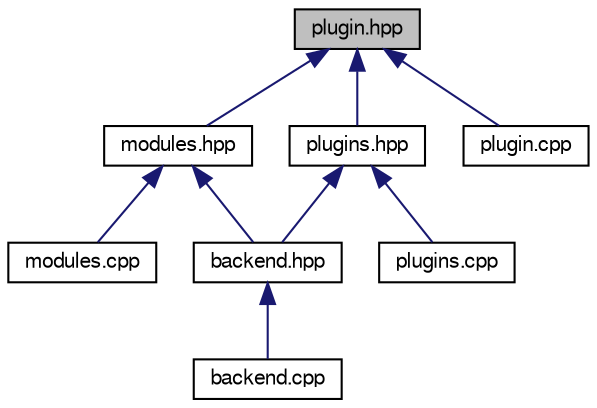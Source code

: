 digraph "plugin.hpp"
{
  edge [fontname="FreeSans",fontsize="10",labelfontname="FreeSans",labelfontsize="10"];
  node [fontname="FreeSans",fontsize="10",shape=record];
  Node1 [label="plugin.hpp",height=0.2,width=0.4,color="black", fillcolor="grey75", style="filled" fontcolor="black"];
  Node1 -> Node2 [dir="back",color="midnightblue",fontsize="10",style="solid",fontname="FreeSans"];
  Node2 [label="modules.hpp",height=0.2,width=0.4,color="black", fillcolor="white", style="filled",URL="$modules_8hpp.html",tooltip="Allows to load plugins."];
  Node2 -> Node3 [dir="back",color="midnightblue",fontsize="10",style="solid",fontname="FreeSans"];
  Node3 [label="backend.hpp",height=0.2,width=0.4,color="black", fillcolor="white", style="filled",URL="$backend_8hpp.html",tooltip="Implements a way to build and deal with a backend."];
  Node3 -> Node4 [dir="back",color="midnightblue",fontsize="10",style="solid",fontname="FreeSans"];
  Node4 [label="backend.cpp",height=0.2,width=0.4,color="black", fillcolor="white", style="filled",URL="$src_2backend_8cpp.html",tooltip="Implementation of backend."];
  Node2 -> Node5 [dir="back",color="midnightblue",fontsize="10",style="solid",fontname="FreeSans"];
  Node5 [label="modules.cpp",height=0.2,width=0.4,color="black", fillcolor="white", style="filled",URL="$modules_8cpp.html",tooltip="Implementation of module loading."];
  Node1 -> Node6 [dir="back",color="midnightblue",fontsize="10",style="solid",fontname="FreeSans"];
  Node6 [label="plugins.hpp",height=0.2,width=0.4,color="black", fillcolor="white", style="filled",URL="$plugins_8hpp.html",tooltip="Implementation of get/set and error plugins."];
  Node6 -> Node3 [dir="back",color="midnightblue",fontsize="10",style="solid",fontname="FreeSans"];
  Node6 -> Node7 [dir="back",color="midnightblue",fontsize="10",style="solid",fontname="FreeSans"];
  Node7 [label="plugins.cpp",height=0.2,width=0.4,color="black", fillcolor="white", style="filled",URL="$plugins_8cpp.html",tooltip="Implementation of set/get/error plugins."];
  Node1 -> Node8 [dir="back",color="midnightblue",fontsize="10",style="solid",fontname="FreeSans"];
  Node8 [label="plugin.cpp",height=0.2,width=0.4,color="black", fillcolor="white", style="filled",URL="$plugin_8cpp.html",tooltip="Implementation of plugin."];
}
